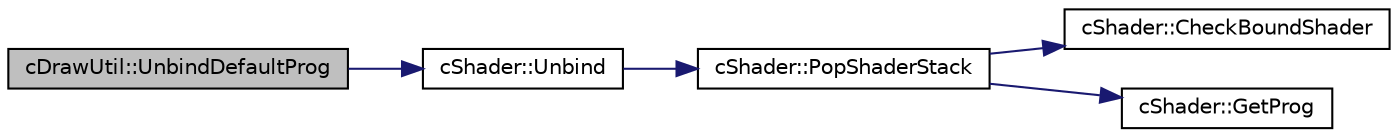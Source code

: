 digraph "cDrawUtil::UnbindDefaultProg"
{
 // LATEX_PDF_SIZE
  edge [fontname="Helvetica",fontsize="10",labelfontname="Helvetica",labelfontsize="10"];
  node [fontname="Helvetica",fontsize="10",shape=record];
  rankdir="LR";
  Node1 [label="cDrawUtil::UnbindDefaultProg",height=0.2,width=0.4,color="black", fillcolor="grey75", style="filled", fontcolor="black",tooltip=" "];
  Node1 -> Node2 [color="midnightblue",fontsize="10",style="solid",fontname="Helvetica"];
  Node2 [label="cShader::Unbind",height=0.2,width=0.4,color="black", fillcolor="white", style="filled",URL="$classc_shader.html#a063cc0144744d50e19255e51354c423b",tooltip=" "];
  Node2 -> Node3 [color="midnightblue",fontsize="10",style="solid",fontname="Helvetica"];
  Node3 [label="cShader::PopShaderStack",height=0.2,width=0.4,color="black", fillcolor="white", style="filled",URL="$classc_shader.html#ad0464bd2a4dc698b78a28b2949240985",tooltip=" "];
  Node3 -> Node4 [color="midnightblue",fontsize="10",style="solid",fontname="Helvetica"];
  Node4 [label="cShader::CheckBoundShader",height=0.2,width=0.4,color="black", fillcolor="white", style="filled",URL="$classc_shader.html#a5f3eaedb1f6d96711ddff844b62775ea",tooltip=" "];
  Node3 -> Node5 [color="midnightblue",fontsize="10",style="solid",fontname="Helvetica"];
  Node5 [label="cShader::GetProg",height=0.2,width=0.4,color="black", fillcolor="white", style="filled",URL="$classc_shader.html#a55418fea52cd9ab2c23e93c459154d47",tooltip=" "];
}
